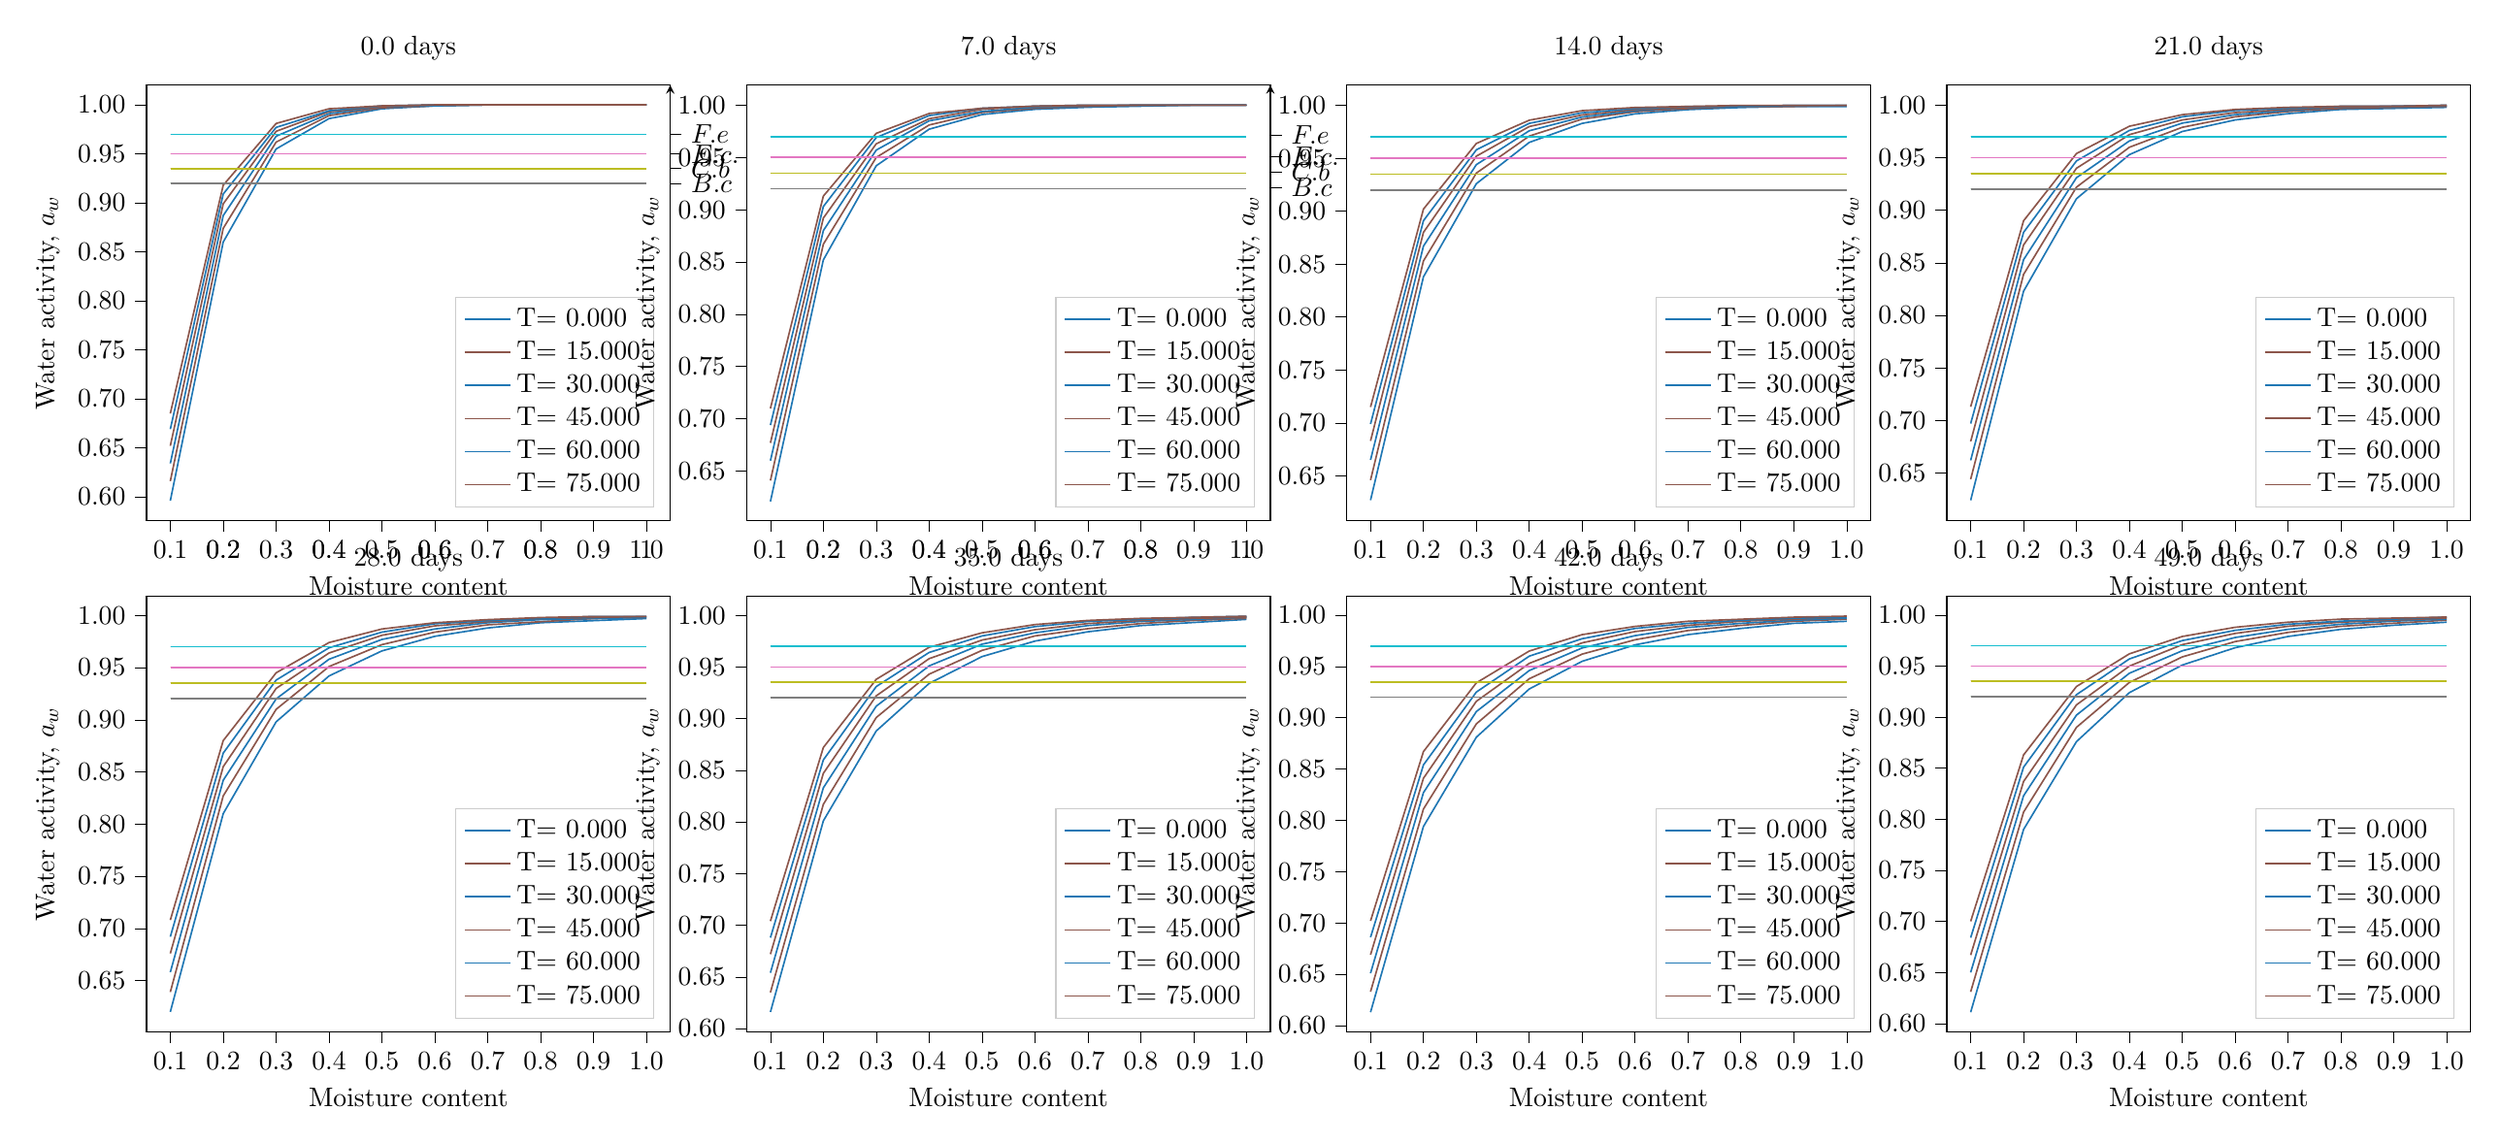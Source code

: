 % This file was created with tikzplotlib v0.9.12.
\begin{tikzpicture}

\definecolor{color0}{rgb}{0.122,0.467,0.706}
\definecolor{color1}{rgb}{1,0.498,0.055}
\definecolor{color2}{rgb}{0.173,0.627,0.173}
\definecolor{color3}{rgb}{0.839,0.153,0.157}
\definecolor{color4}{rgb}{0.58,0.404,0.741}
\definecolor{color5}{rgb}{0.549,0.337,0.294}
\definecolor{color6}{rgb}{0.89,0.467,0.761}
\definecolor{color7}{rgb}{0.737,0.741,0.133}
\definecolor{color8}{rgb}{0.09,0.745,0.812}

\begin{groupplot}[group style={group size=4 by 2}]
\nextgroupplot[
legend cell align={left},
legend style={
  fill opacity=0.8,
  draw opacity=1,
  text opacity=1,
  at={(0.97,0.03)},
  anchor=south east,
  draw=white!80!black
},
tick align=outside,
tick pos=left,
title={0.0 days},
x grid style={white!69.02!black},
xlabel={Moisture content},
xmin=0.055, xmax=1.045,
xtick style={color=black},
xtick={0.1,0.2,0.3,0.4,0.5,0.6,0.7,0.8,0.9,1},
xticklabels={
  \(\displaystyle {0.1}\),
  \(\displaystyle {0.2}\),
  \(\displaystyle {0.3}\),
  \(\displaystyle {0.4}\),
  \(\displaystyle {0.5}\),
  \(\displaystyle {0.6}\),
  \(\displaystyle {0.7}\),
  \(\displaystyle {0.8}\),
  \(\displaystyle {0.9}\),
  \(\displaystyle {1.0}\)
},
y grid style={white!69.02!black},
ylabel={Water activity, \(\displaystyle a_w\)},
ymin=0.576, ymax=1.02,
ytick style={color=black},
ytick={0.55,0.6,0.65,0.7,0.75,0.8,0.85,0.9,0.95,1,1.05},
yticklabels={
  \(\displaystyle {0.55}\),
  \(\displaystyle {0.60}\),
  \(\displaystyle {0.65}\),
  \(\displaystyle {0.70}\),
  \(\displaystyle {0.75}\),
  \(\displaystyle {0.80}\),
  \(\displaystyle {0.85}\),
  \(\displaystyle {0.90}\),
  \(\displaystyle {0.95}\),
  \(\displaystyle {1.00}\),
  \(\displaystyle {1.05}\)
}
]
\addplot [semithick, color0]
table {%
0.1 0.596
0.2 0.86
0.3 0.955
0.4 0.986
0.5 0.996
0.6 0.999
0.7 1.0
0.8 1.0
0.9 1.0
1 1.0
};
\addlegendentry{T= 0.000}
\addplot [semithick, color1, forget plot]
table {%
0.1 0.95
0.2 0.95
0.3 0.95
0.4 0.95
0.5 0.95
0.6 0.95
0.7 0.95
0.8 0.95
0.9 0.95
1 0.95
};
\addplot [semithick, color2, forget plot]
table {%
0.1 0.92
0.2 0.92
0.3 0.92
0.4 0.92
0.5 0.92
0.6 0.92
0.7 0.92
0.8 0.92
0.9 0.92
1 0.92
};
\addplot [semithick, color3, forget plot]
table {%
0.1 0.935
0.2 0.935
0.3 0.935
0.4 0.935
0.5 0.935
0.6 0.935
0.7 0.935
0.8 0.935
0.9 0.935
1 0.935
};
\addplot [semithick, color4, forget plot]
table {%
0.1 0.97
0.2 0.97
0.3 0.97
0.4 0.97
0.5 0.97
0.6 0.97
0.7 0.97
0.8 0.97
0.9 0.97
1 0.97
};
\addplot [semithick, color5]
table {%
0.1 0.616
0.2 0.874
0.3 0.962
0.4 0.989
0.5 0.997
0.6 0.999
0.7 1.0
0.8 1.0
0.9 1.0
1 1.0
};
\addlegendentry{T= 15.000}
\addplot [semithick, color6, forget plot]
table {%
0.1 0.95
0.2 0.95
0.3 0.95
0.4 0.95
0.5 0.95
0.6 0.95
0.7 0.95
0.8 0.95
0.9 0.95
1 0.95
};
\addplot [semithick, white!49.804!black, forget plot]
table {%
0.1 0.92
0.2 0.92
0.3 0.92
0.4 0.92
0.5 0.92
0.6 0.92
0.7 0.92
0.8 0.92
0.9 0.92
1 0.92
};
\addplot [semithick, color7, forget plot]
table {%
0.1 0.935
0.2 0.935
0.3 0.935
0.4 0.935
0.5 0.935
0.6 0.935
0.7 0.935
0.8 0.935
0.9 0.935
1 0.935
};
\addplot [semithick, color8, forget plot]
table {%
0.1 0.97
0.2 0.97
0.3 0.97
0.4 0.97
0.5 0.97
0.6 0.97
0.7 0.97
0.8 0.97
0.9 0.97
1 0.97
};
\addplot [semithick, color0]
table {%
0.1 0.634
0.2 0.887
0.3 0.968
0.4 0.991
0.5 0.998
0.6 0.999
0.7 1.0
0.8 1.0
0.9 1.0
1 1.0
};
\addlegendentry{T= 30.000}
\addplot [semithick, color1, forget plot]
table {%
0.1 0.95
0.2 0.95
0.3 0.95
0.4 0.95
0.5 0.95
0.6 0.95
0.7 0.95
0.8 0.95
0.9 0.95
1 0.95
};
\addplot [semithick, color2, forget plot]
table {%
0.1 0.92
0.2 0.92
0.3 0.92
0.4 0.92
0.5 0.92
0.6 0.92
0.7 0.92
0.8 0.92
0.9 0.92
1 0.92
};
\addplot [semithick, color3, forget plot]
table {%
0.1 0.935
0.2 0.935
0.3 0.935
0.4 0.935
0.5 0.935
0.6 0.935
0.7 0.935
0.8 0.935
0.9 0.935
1 0.935
};
\addplot [semithick, color4, forget plot]
table {%
0.1 0.97
0.2 0.97
0.3 0.97
0.4 0.97
0.5 0.97
0.6 0.97
0.7 0.97
0.8 0.97
0.9 0.97
1 0.97
};
\addplot [semithick, color5]
table {%
0.1 0.652
0.2 0.899
0.3 0.973
0.4 0.993
0.5 0.998
0.6 1.0
0.7 1.0
0.8 1.0
0.9 1.0
1 1.0
};
\addlegendentry{T= 45.000}
\addplot [semithick, color6, forget plot]
table {%
0.1 0.95
0.2 0.95
0.3 0.95
0.4 0.95
0.5 0.95
0.6 0.95
0.7 0.95
0.8 0.95
0.9 0.95
1 0.95
};
\addplot [semithick, white!49.804!black, forget plot]
table {%
0.1 0.92
0.2 0.92
0.3 0.92
0.4 0.92
0.5 0.92
0.6 0.92
0.7 0.92
0.8 0.92
0.9 0.92
1 0.92
};
\addplot [semithick, color7, forget plot]
table {%
0.1 0.935
0.2 0.935
0.3 0.935
0.4 0.935
0.5 0.935
0.6 0.935
0.7 0.935
0.8 0.935
0.9 0.935
1 0.935
};
\addplot [semithick, color8, forget plot]
table {%
0.1 0.97
0.2 0.97
0.3 0.97
0.4 0.97
0.5 0.97
0.6 0.97
0.7 0.97
0.8 0.97
0.9 0.97
1 0.97
};
\addplot [semithick, color0]
table {%
0.1 0.669
0.2 0.909
0.3 0.977
0.4 0.994
0.5 0.999
0.6 1.0
0.7 1.0
0.8 1.0
0.9 1.0
1 1.0
};
\addlegendentry{T= 60.000}
\addplot [semithick, color1, forget plot]
table {%
0.1 0.95
0.2 0.95
0.3 0.95
0.4 0.95
0.5 0.95
0.6 0.95
0.7 0.95
0.8 0.95
0.9 0.95
1 0.95
};
\addplot [semithick, color2, forget plot]
table {%
0.1 0.92
0.2 0.92
0.3 0.92
0.4 0.92
0.5 0.92
0.6 0.92
0.7 0.92
0.8 0.92
0.9 0.92
1 0.92
};
\addplot [semithick, color3, forget plot]
table {%
0.1 0.935
0.2 0.935
0.3 0.935
0.4 0.935
0.5 0.935
0.6 0.935
0.7 0.935
0.8 0.935
0.9 0.935
1 0.935
};
\addplot [semithick, color4, forget plot]
table {%
0.1 0.97
0.2 0.97
0.3 0.97
0.4 0.97
0.5 0.97
0.6 0.97
0.7 0.97
0.8 0.97
0.9 0.97
1 0.97
};
\addplot [semithick, color5]
table {%
0.1 0.685
0.2 0.918
0.3 0.981
0.4 0.996
0.5 0.999
0.6 1.0
0.7 1.0
0.8 1.0
0.9 1.0
1 1.0
};
\addlegendentry{T= 75.000}
\addplot [semithick, color6, forget plot]
table {%
0.1 0.95
0.2 0.95
0.3 0.95
0.4 0.95
0.5 0.95
0.6 0.95
0.7 0.95
0.8 0.95
0.9 0.95
1 0.95
};
\addplot [semithick, white!49.804!black, forget plot]
table {%
0.1 0.92
0.2 0.92
0.3 0.92
0.4 0.92
0.5 0.92
0.6 0.92
0.7 0.92
0.8 0.92
0.9 0.92
1 0.92
};
\addplot [semithick, color7, forget plot]
table {%
0.1 0.935
0.2 0.935
0.3 0.935
0.4 0.935
0.5 0.935
0.6 0.935
0.7 0.935
0.8 0.935
0.9 0.935
1 0.935
};
\addplot [semithick, color8, forget plot]
table {%
0.1 0.97
0.2 0.97
0.3 0.97
0.4 0.97
0.5 0.97
0.6 0.97
0.7 0.97
0.8 0.97
0.9 0.97
1 0.97
};

\nextgroupplot[
legend cell align={left},
legend style={
  fill opacity=0.8,
  draw opacity=1,
  text opacity=1,
  at={(0.97,0.03)},
  anchor=south east,
  draw=white!80!black
},
tick align=outside,
tick pos=left,
title={7.0 days},
x grid style={white!69.02!black},
xlabel={Moisture content},
xmin=0.055, xmax=1.045,
xtick style={color=black},
xtick={0.1,0.2,0.3,0.4,0.5,0.6,0.7,0.8,0.9,1},
xticklabels={
  \(\displaystyle {0.1}\),
  \(\displaystyle {0.2}\),
  \(\displaystyle {0.3}\),
  \(\displaystyle {0.4}\),
  \(\displaystyle {0.5}\),
  \(\displaystyle {0.6}\),
  \(\displaystyle {0.7}\),
  \(\displaystyle {0.8}\),
  \(\displaystyle {0.9}\),
  \(\displaystyle {1.0}\)
},
y grid style={white!69.02!black},
ylabel={Water activity, \(\displaystyle a_w\)},
ymin=0.603, ymax=1.019,
ytick style={color=black},
ytick={0.6,0.65,0.7,0.75,0.8,0.85,0.9,0.95,1,1.05},
yticklabels={
  \(\displaystyle {0.60}\),
  \(\displaystyle {0.65}\),
  \(\displaystyle {0.70}\),
  \(\displaystyle {0.75}\),
  \(\displaystyle {0.80}\),
  \(\displaystyle {0.85}\),
  \(\displaystyle {0.90}\),
  \(\displaystyle {0.95}\),
  \(\displaystyle {1.00}\),
  \(\displaystyle {1.05}\)
}
]
\addplot [semithick, color0]
table {%
0.1 0.621
0.2 0.852
0.3 0.942
0.4 0.977
0.5 0.991
0.6 0.996
0.7 0.998
0.8 0.999
0.9 1.0
1 1.0
};
\addlegendentry{T= 0.000}
\addplot [semithick, color1, forget plot]
table {%
0.1 0.95
0.2 0.95
0.3 0.95
0.4 0.95
0.5 0.95
0.6 0.95
0.7 0.95
0.8 0.95
0.9 0.95
1 0.95
};
\addplot [semithick, color2, forget plot]
table {%
0.1 0.92
0.2 0.92
0.3 0.92
0.4 0.92
0.5 0.92
0.6 0.92
0.7 0.92
0.8 0.92
0.9 0.92
1 0.92
};
\addplot [semithick, color3, forget plot]
table {%
0.1 0.935
0.2 0.935
0.3 0.935
0.4 0.935
0.5 0.935
0.6 0.935
0.7 0.935
0.8 0.935
0.9 0.935
1 0.935
};
\addplot [semithick, color4, forget plot]
table {%
0.1 0.97
0.2 0.97
0.3 0.97
0.4 0.97
0.5 0.97
0.6 0.97
0.7 0.97
0.8 0.97
0.9 0.97
1 0.97
};
\addplot [semithick, color5]
table {%
0.1 0.641
0.2 0.867
0.3 0.95
0.4 0.981
0.5 0.993
0.6 0.997
0.7 0.999
0.8 1.0
0.9 1.0
1 1.0
};
\addlegendentry{T= 15.000}
\addplot [semithick, color6, forget plot]
table {%
0.1 0.95
0.2 0.95
0.3 0.95
0.4 0.95
0.5 0.95
0.6 0.95
0.7 0.95
0.8 0.95
0.9 0.95
1 0.95
};
\addplot [semithick, white!49.804!black, forget plot]
table {%
0.1 0.92
0.2 0.92
0.3 0.92
0.4 0.92
0.5 0.92
0.6 0.92
0.7 0.92
0.8 0.92
0.9 0.92
1 0.92
};
\addplot [semithick, color7, forget plot]
table {%
0.1 0.935
0.2 0.935
0.3 0.935
0.4 0.935
0.5 0.935
0.6 0.935
0.7 0.935
0.8 0.935
0.9 0.935
1 0.935
};
\addplot [semithick, color8, forget plot]
table {%
0.1 0.97
0.2 0.97
0.3 0.97
0.4 0.97
0.5 0.97
0.6 0.97
0.7 0.97
0.8 0.97
0.9 0.97
1 0.97
};
\addplot [semithick, color0]
table {%
0.1 0.66
0.2 0.88
0.3 0.957
0.4 0.985
0.5 0.994
0.6 0.998
0.7 0.999
0.8 1.0
0.9 1.0
1 1.0
};
\addlegendentry{T= 30.000}
\addplot [semithick, color1, forget plot]
table {%
0.1 0.95
0.2 0.95
0.3 0.95
0.4 0.95
0.5 0.95
0.6 0.95
0.7 0.95
0.8 0.95
0.9 0.95
1 0.95
};
\addplot [semithick, color2, forget plot]
table {%
0.1 0.92
0.2 0.92
0.3 0.92
0.4 0.92
0.5 0.92
0.6 0.92
0.7 0.92
0.8 0.92
0.9 0.92
1 0.92
};
\addplot [semithick, color3, forget plot]
table {%
0.1 0.935
0.2 0.935
0.3 0.935
0.4 0.935
0.5 0.935
0.6 0.935
0.7 0.935
0.8 0.935
0.9 0.935
1 0.935
};
\addplot [semithick, color4, forget plot]
table {%
0.1 0.97
0.2 0.97
0.3 0.97
0.4 0.97
0.5 0.97
0.6 0.97
0.7 0.97
0.8 0.97
0.9 0.97
1 0.97
};
\addplot [semithick, color5]
table {%
0.1 0.677
0.2 0.892
0.3 0.963
0.4 0.987
0.5 0.996
0.6 0.999
0.7 0.999
0.8 1.0
0.9 1.0
1 1.0
};
\addlegendentry{T= 45.000}
\addplot [semithick, color6, forget plot]
table {%
0.1 0.95
0.2 0.95
0.3 0.95
0.4 0.95
0.5 0.95
0.6 0.95
0.7 0.95
0.8 0.95
0.9 0.95
1 0.95
};
\addplot [semithick, white!49.804!black, forget plot]
table {%
0.1 0.92
0.2 0.92
0.3 0.92
0.4 0.92
0.5 0.92
0.6 0.92
0.7 0.92
0.8 0.92
0.9 0.92
1 0.92
};
\addplot [semithick, color7, forget plot]
table {%
0.1 0.935
0.2 0.935
0.3 0.935
0.4 0.935
0.5 0.935
0.6 0.935
0.7 0.935
0.8 0.935
0.9 0.935
1 0.935
};
\addplot [semithick, color8, forget plot]
table {%
0.1 0.97
0.2 0.97
0.3 0.97
0.4 0.97
0.5 0.97
0.6 0.97
0.7 0.97
0.8 0.97
0.9 0.97
1 0.97
};
\addplot [semithick, color0]
table {%
0.1 0.694
0.2 0.903
0.3 0.969
0.4 0.99
0.5 0.997
0.6 0.999
0.7 1.0
0.8 1.0
0.9 1.0
1 1.0
};
\addlegendentry{T= 60.000}
\addplot [semithick, color1, forget plot]
table {%
0.1 0.95
0.2 0.95
0.3 0.95
0.4 0.95
0.5 0.95
0.6 0.95
0.7 0.95
0.8 0.95
0.9 0.95
1 0.95
};
\addplot [semithick, color2, forget plot]
table {%
0.1 0.92
0.2 0.92
0.3 0.92
0.4 0.92
0.5 0.92
0.6 0.92
0.7 0.92
0.8 0.92
0.9 0.92
1 0.92
};
\addplot [semithick, color3, forget plot]
table {%
0.1 0.935
0.2 0.935
0.3 0.935
0.4 0.935
0.5 0.935
0.6 0.935
0.7 0.935
0.8 0.935
0.9 0.935
1 0.935
};
\addplot [semithick, color4, forget plot]
table {%
0.1 0.97
0.2 0.97
0.3 0.97
0.4 0.97
0.5 0.97
0.6 0.97
0.7 0.97
0.8 0.97
0.9 0.97
1 0.97
};
\addplot [semithick, color5]
table {%
0.1 0.71
0.2 0.913
0.3 0.973
0.4 0.992
0.5 0.997
0.6 0.999
0.7 1.0
0.8 1.0
0.9 1.0
1 1.0
};
\addlegendentry{T= 75.000}
\addplot [semithick, color6, forget plot]
table {%
0.1 0.95
0.2 0.95
0.3 0.95
0.4 0.95
0.5 0.95
0.6 0.95
0.7 0.95
0.8 0.95
0.9 0.95
1 0.95
};
\addplot [semithick, white!49.804!black, forget plot]
table {%
0.1 0.92
0.2 0.92
0.3 0.92
0.4 0.92
0.5 0.92
0.6 0.92
0.7 0.92
0.8 0.92
0.9 0.92
1 0.92
};
\addplot [semithick, color7, forget plot]
table {%
0.1 0.935
0.2 0.935
0.3 0.935
0.4 0.935
0.5 0.935
0.6 0.935
0.7 0.935
0.8 0.935
0.9 0.935
1 0.935
};
\addplot [semithick, color8, forget plot]
table {%
0.1 0.97
0.2 0.97
0.3 0.97
0.4 0.97
0.5 0.97
0.6 0.97
0.7 0.97
0.8 0.97
0.9 0.97
1 0.97
};

\nextgroupplot[
legend cell align={left},
legend style={
  fill opacity=0.8,
  draw opacity=1,
  text opacity=1,
  at={(0.97,0.03)},
  anchor=south east,
  draw=white!80!black
},
tick align=outside,
tick pos=left,
title={14.0 days},
x grid style={white!69.02!black},
xlabel={Moisture content},
xmin=0.055, xmax=1.045,
xtick style={color=black},
xtick={0.1,0.2,0.3,0.4,0.5,0.6,0.7,0.8,0.9,1},
xticklabels={
  \(\displaystyle {0.1}\),
  \(\displaystyle {0.2}\),
  \(\displaystyle {0.3}\),
  \(\displaystyle {0.4}\),
  \(\displaystyle {0.5}\),
  \(\displaystyle {0.6}\),
  \(\displaystyle {0.7}\),
  \(\displaystyle {0.8}\),
  \(\displaystyle {0.9}\),
  \(\displaystyle {1.0}\)
},
y grid style={white!69.02!black},
ylabel={Water activity, \(\displaystyle a_w\)},
ymin=0.608, ymax=1.019,
ytick style={color=black},
ytick={0.6,0.65,0.7,0.75,0.8,0.85,0.9,0.95,1,1.05},
yticklabels={
  \(\displaystyle {0.60}\),
  \(\displaystyle {0.65}\),
  \(\displaystyle {0.70}\),
  \(\displaystyle {0.75}\),
  \(\displaystyle {0.80}\),
  \(\displaystyle {0.85}\),
  \(\displaystyle {0.90}\),
  \(\displaystyle {0.95}\),
  \(\displaystyle {1.00}\),
  \(\displaystyle {1.05}\)
}
]
\addplot [semithick, color0]
table {%
0.1 0.627
0.2 0.838
0.3 0.926
0.4 0.965
0.5 0.983
0.6 0.992
0.7 0.996
0.8 0.998
0.9 0.999
1 0.999
};
\addlegendentry{T= 0.000}
\addplot [semithick, color1, forget plot]
table {%
0.1 0.95
0.2 0.95
0.3 0.95
0.4 0.95
0.5 0.95
0.6 0.95
0.7 0.95
0.8 0.95
0.9 0.95
1 0.95
};
\addplot [semithick, color2, forget plot]
table {%
0.1 0.92
0.2 0.92
0.3 0.92
0.4 0.92
0.5 0.92
0.6 0.92
0.7 0.92
0.8 0.92
0.9 0.92
1 0.92
};
\addplot [semithick, color3, forget plot]
table {%
0.1 0.935
0.2 0.935
0.3 0.935
0.4 0.935
0.5 0.935
0.6 0.935
0.7 0.935
0.8 0.935
0.9 0.935
1 0.935
};
\addplot [semithick, color4, forget plot]
table {%
0.1 0.97
0.2 0.97
0.3 0.97
0.4 0.97
0.5 0.97
0.6 0.97
0.7 0.97
0.8 0.97
0.9 0.97
1 0.97
};
\addplot [semithick, color5]
table {%
0.1 0.646
0.2 0.853
0.3 0.936
0.4 0.971
0.5 0.987
0.6 0.994
0.7 0.997
0.8 0.999
0.9 0.999
1 1.0
};
\addlegendentry{T= 15.000}
\addplot [semithick, color6, forget plot]
table {%
0.1 0.95
0.2 0.95
0.3 0.95
0.4 0.95
0.5 0.95
0.6 0.95
0.7 0.95
0.8 0.95
0.9 0.95
1 0.95
};
\addplot [semithick, white!49.804!black, forget plot]
table {%
0.1 0.92
0.2 0.92
0.3 0.92
0.4 0.92
0.5 0.92
0.6 0.92
0.7 0.92
0.8 0.92
0.9 0.92
1 0.92
};
\addplot [semithick, color7, forget plot]
table {%
0.1 0.935
0.2 0.935
0.3 0.935
0.4 0.935
0.5 0.935
0.6 0.935
0.7 0.935
0.8 0.935
0.9 0.935
1 0.935
};
\addplot [semithick, color8, forget plot]
table {%
0.1 0.97
0.2 0.97
0.3 0.97
0.4 0.97
0.5 0.97
0.6 0.97
0.7 0.97
0.8 0.97
0.9 0.97
1 0.97
};
\addplot [semithick, color0]
table {%
0.1 0.665
0.2 0.867
0.3 0.944
0.4 0.976
0.5 0.989
0.6 0.995
0.7 0.998
0.8 0.999
0.9 1.0
1 1.0
};
\addlegendentry{T= 30.000}
\addplot [semithick, color1, forget plot]
table {%
0.1 0.95
0.2 0.95
0.3 0.95
0.4 0.95
0.5 0.95
0.6 0.95
0.7 0.95
0.8 0.95
0.9 0.95
1 0.95
};
\addplot [semithick, color2, forget plot]
table {%
0.1 0.92
0.2 0.92
0.3 0.92
0.4 0.92
0.5 0.92
0.6 0.92
0.7 0.92
0.8 0.92
0.9 0.92
1 0.92
};
\addplot [semithick, color3, forget plot]
table {%
0.1 0.935
0.2 0.935
0.3 0.935
0.4 0.935
0.5 0.935
0.6 0.935
0.7 0.935
0.8 0.935
0.9 0.935
1 0.935
};
\addplot [semithick, color4, forget plot]
table {%
0.1 0.97
0.2 0.97
0.3 0.97
0.4 0.97
0.5 0.97
0.6 0.97
0.7 0.97
0.8 0.97
0.9 0.97
1 0.97
};
\addplot [semithick, color5]
table {%
0.1 0.683
0.2 0.88
0.3 0.952
0.4 0.98
0.5 0.991
0.6 0.996
0.7 0.998
0.8 0.999
0.9 1.0
1 1.0
};
\addlegendentry{T= 45.000}
\addplot [semithick, color6, forget plot]
table {%
0.1 0.95
0.2 0.95
0.3 0.95
0.4 0.95
0.5 0.95
0.6 0.95
0.7 0.95
0.8 0.95
0.9 0.95
1 0.95
};
\addplot [semithick, white!49.804!black, forget plot]
table {%
0.1 0.92
0.2 0.92
0.3 0.92
0.4 0.92
0.5 0.92
0.6 0.92
0.7 0.92
0.8 0.92
0.9 0.92
1 0.92
};
\addplot [semithick, color7, forget plot]
table {%
0.1 0.935
0.2 0.935
0.3 0.935
0.4 0.935
0.5 0.935
0.6 0.935
0.7 0.935
0.8 0.935
0.9 0.935
1 0.935
};
\addplot [semithick, color8, forget plot]
table {%
0.1 0.97
0.2 0.97
0.3 0.97
0.4 0.97
0.5 0.97
0.6 0.97
0.7 0.97
0.8 0.97
0.9 0.97
1 0.97
};
\addplot [semithick, color0]
table {%
0.1 0.699
0.2 0.891
0.3 0.958
0.4 0.983
0.5 0.993
0.6 0.997
0.7 0.999
0.8 0.999
0.9 1.0
1 1.0
};
\addlegendentry{T= 60.000}
\addplot [semithick, color1, forget plot]
table {%
0.1 0.95
0.2 0.95
0.3 0.95
0.4 0.95
0.5 0.95
0.6 0.95
0.7 0.95
0.8 0.95
0.9 0.95
1 0.95
};
\addplot [semithick, color2, forget plot]
table {%
0.1 0.92
0.2 0.92
0.3 0.92
0.4 0.92
0.5 0.92
0.6 0.92
0.7 0.92
0.8 0.92
0.9 0.92
1 0.92
};
\addplot [semithick, color3, forget plot]
table {%
0.1 0.935
0.2 0.935
0.3 0.935
0.4 0.935
0.5 0.935
0.6 0.935
0.7 0.935
0.8 0.935
0.9 0.935
1 0.935
};
\addplot [semithick, color4, forget plot]
table {%
0.1 0.97
0.2 0.97
0.3 0.97
0.4 0.97
0.5 0.97
0.6 0.97
0.7 0.97
0.8 0.97
0.9 0.97
1 0.97
};
\addplot [semithick, color5]
table {%
0.1 0.715
0.2 0.902
0.3 0.964
0.4 0.986
0.5 0.995
0.6 0.998
0.7 0.999
0.8 1.0
0.9 1.0
1 1.0
};
\addlegendentry{T= 75.000}
\addplot [semithick, color6, forget plot]
table {%
0.1 0.95
0.2 0.95
0.3 0.95
0.4 0.95
0.5 0.95
0.6 0.95
0.7 0.95
0.8 0.95
0.9 0.95
1 0.95
};
\addplot [semithick, white!49.804!black, forget plot]
table {%
0.1 0.92
0.2 0.92
0.3 0.92
0.4 0.92
0.5 0.92
0.6 0.92
0.7 0.92
0.8 0.92
0.9 0.92
1 0.92
};
\addplot [semithick, color7, forget plot]
table {%
0.1 0.935
0.2 0.935
0.3 0.935
0.4 0.935
0.5 0.935
0.6 0.935
0.7 0.935
0.8 0.935
0.9 0.935
1 0.935
};
\addplot [semithick, color8, forget plot]
table {%
0.1 0.97
0.2 0.97
0.3 0.97
0.4 0.97
0.5 0.97
0.6 0.97
0.7 0.97
0.8 0.97
0.9 0.97
1 0.97
};

\nextgroupplot[
legend cell align={left},
legend style={
  fill opacity=0.8,
  draw opacity=1,
  text opacity=1,
  at={(0.97,0.03)},
  anchor=south east,
  draw=white!80!black
},
tick align=outside,
tick pos=left,
title={21.0 days},
x grid style={white!69.02!black},
xlabel={Moisture content},
xmin=0.055, xmax=1.045,
xtick style={color=black},
xtick={0.1,0.2,0.3,0.4,0.5,0.6,0.7,0.8,0.9,1},
xticklabels={
  \(\displaystyle {0.1}\),
  \(\displaystyle {0.2}\),
  \(\displaystyle {0.3}\),
  \(\displaystyle {0.4}\),
  \(\displaystyle {0.5}\),
  \(\displaystyle {0.6}\),
  \(\displaystyle {0.7}\),
  \(\displaystyle {0.8}\),
  \(\displaystyle {0.9}\),
  \(\displaystyle {1.0}\)
},
y grid style={white!69.02!black},
ylabel={Water activity, \(\displaystyle a_w\)},
ymin=0.605, ymax=1.019,
ytick style={color=black},
ytick={0.6,0.65,0.7,0.75,0.8,0.85,0.9,0.95,1,1.05},
yticklabels={
  \(\displaystyle {0.60}\),
  \(\displaystyle {0.65}\),
  \(\displaystyle {0.70}\),
  \(\displaystyle {0.75}\),
  \(\displaystyle {0.80}\),
  \(\displaystyle {0.85}\),
  \(\displaystyle {0.90}\),
  \(\displaystyle {0.95}\),
  \(\displaystyle {1.00}\),
  \(\displaystyle {1.05}\)
}
]
\addplot [semithick, color0]
table {%
0.1 0.624
0.2 0.823
0.3 0.911
0.4 0.953
0.5 0.975
0.6 0.986
0.7 0.992
0.8 0.996
0.9 0.997
1 0.998
};
\addlegendentry{T= 0.000}
\addplot [semithick, color1, forget plot]
table {%
0.1 0.95
0.2 0.95
0.3 0.95
0.4 0.95
0.5 0.95
0.6 0.95
0.7 0.95
0.8 0.95
0.9 0.95
1 0.95
};
\addplot [semithick, color2, forget plot]
table {%
0.1 0.92
0.2 0.92
0.3 0.92
0.4 0.92
0.5 0.92
0.6 0.92
0.7 0.92
0.8 0.92
0.9 0.92
1 0.92
};
\addplot [semithick, color3, forget plot]
table {%
0.1 0.935
0.2 0.935
0.3 0.935
0.4 0.935
0.5 0.935
0.6 0.935
0.7 0.935
0.8 0.935
0.9 0.935
1 0.935
};
\addplot [semithick, color4, forget plot]
table {%
0.1 0.97
0.2 0.97
0.3 0.97
0.4 0.97
0.5 0.97
0.6 0.97
0.7 0.97
0.8 0.97
0.9 0.97
1 0.97
};
\addplot [semithick, color5]
table {%
0.1 0.644
0.2 0.839
0.3 0.922
0.4 0.96
0.5 0.979
0.6 0.989
0.7 0.994
0.8 0.997
0.9 0.998
1 0.999
};
\addlegendentry{T= 15.000}
\addplot [semithick, color6, forget plot]
table {%
0.1 0.95
0.2 0.95
0.3 0.95
0.4 0.95
0.5 0.95
0.6 0.95
0.7 0.95
0.8 0.95
0.9 0.95
1 0.95
};
\addplot [semithick, white!49.804!black, forget plot]
table {%
0.1 0.92
0.2 0.92
0.3 0.92
0.4 0.92
0.5 0.92
0.6 0.92
0.7 0.92
0.8 0.92
0.9 0.92
1 0.92
};
\addplot [semithick, color7, forget plot]
table {%
0.1 0.935
0.2 0.935
0.3 0.935
0.4 0.935
0.5 0.935
0.6 0.935
0.7 0.935
0.8 0.935
0.9 0.935
1 0.935
};
\addplot [semithick, color8, forget plot]
table {%
0.1 0.97
0.2 0.97
0.3 0.97
0.4 0.97
0.5 0.97
0.6 0.97
0.7 0.97
0.8 0.97
0.9 0.97
1 0.97
};
\addplot [semithick, color0]
table {%
0.1 0.662
0.2 0.853
0.3 0.931
0.4 0.966
0.5 0.983
0.6 0.991
0.7 0.995
0.8 0.998
0.9 0.999
1 0.999
};
\addlegendentry{T= 30.000}
\addplot [semithick, color1, forget plot]
table {%
0.1 0.95
0.2 0.95
0.3 0.95
0.4 0.95
0.5 0.95
0.6 0.95
0.7 0.95
0.8 0.95
0.9 0.95
1 0.95
};
\addplot [semithick, color2, forget plot]
table {%
0.1 0.92
0.2 0.92
0.3 0.92
0.4 0.92
0.5 0.92
0.6 0.92
0.7 0.92
0.8 0.92
0.9 0.92
1 0.92
};
\addplot [semithick, color3, forget plot]
table {%
0.1 0.935
0.2 0.935
0.3 0.935
0.4 0.935
0.5 0.935
0.6 0.935
0.7 0.935
0.8 0.935
0.9 0.935
1 0.935
};
\addplot [semithick, color4, forget plot]
table {%
0.1 0.97
0.2 0.97
0.3 0.97
0.4 0.97
0.5 0.97
0.6 0.97
0.7 0.97
0.8 0.97
0.9 0.97
1 0.97
};
\addplot [semithick, color5]
table {%
0.1 0.68
0.2 0.867
0.3 0.94
0.4 0.972
0.5 0.986
0.6 0.993
0.7 0.996
0.8 0.998
0.9 0.999
1 0.999
};
\addlegendentry{T= 45.000}
\addplot [semithick, color6, forget plot]
table {%
0.1 0.95
0.2 0.95
0.3 0.95
0.4 0.95
0.5 0.95
0.6 0.95
0.7 0.95
0.8 0.95
0.9 0.95
1 0.95
};
\addplot [semithick, white!49.804!black, forget plot]
table {%
0.1 0.92
0.2 0.92
0.3 0.92
0.4 0.92
0.5 0.92
0.6 0.92
0.7 0.92
0.8 0.92
0.9 0.92
1 0.92
};
\addplot [semithick, color7, forget plot]
table {%
0.1 0.935
0.2 0.935
0.3 0.935
0.4 0.935
0.5 0.935
0.6 0.935
0.7 0.935
0.8 0.935
0.9 0.935
1 0.935
};
\addplot [semithick, color8, forget plot]
table {%
0.1 0.97
0.2 0.97
0.3 0.97
0.4 0.97
0.5 0.97
0.6 0.97
0.7 0.97
0.8 0.97
0.9 0.97
1 0.97
};
\addplot [semithick, color0]
table {%
0.1 0.697
0.2 0.879
0.3 0.947
0.4 0.976
0.5 0.989
0.6 0.995
0.7 0.997
0.8 0.999
0.9 0.999
1 1.0
};
\addlegendentry{T= 60.000}
\addplot [semithick, color1, forget plot]
table {%
0.1 0.95
0.2 0.95
0.3 0.95
0.4 0.95
0.5 0.95
0.6 0.95
0.7 0.95
0.8 0.95
0.9 0.95
1 0.95
};
\addplot [semithick, color2, forget plot]
table {%
0.1 0.92
0.2 0.92
0.3 0.92
0.4 0.92
0.5 0.92
0.6 0.92
0.7 0.92
0.8 0.92
0.9 0.92
1 0.92
};
\addplot [semithick, color3, forget plot]
table {%
0.1 0.935
0.2 0.935
0.3 0.935
0.4 0.935
0.5 0.935
0.6 0.935
0.7 0.935
0.8 0.935
0.9 0.935
1 0.935
};
\addplot [semithick, color4, forget plot]
table {%
0.1 0.97
0.2 0.97
0.3 0.97
0.4 0.97
0.5 0.97
0.6 0.97
0.7 0.97
0.8 0.97
0.9 0.97
1 0.97
};
\addplot [semithick, color5]
table {%
0.1 0.713
0.2 0.89
0.3 0.954
0.4 0.98
0.5 0.991
0.6 0.996
0.7 0.998
0.8 0.999
0.9 0.999
1 1.0
};
\addlegendentry{T= 75.000}
\addplot [semithick, color6, forget plot]
table {%
0.1 0.95
0.2 0.95
0.3 0.95
0.4 0.95
0.5 0.95
0.6 0.95
0.7 0.95
0.8 0.95
0.9 0.95
1 0.95
};
\addplot [semithick, white!49.804!black, forget plot]
table {%
0.1 0.92
0.2 0.92
0.3 0.92
0.4 0.92
0.5 0.92
0.6 0.92
0.7 0.92
0.8 0.92
0.9 0.92
1 0.92
};
\addplot [semithick, color7, forget plot]
table {%
0.1 0.935
0.2 0.935
0.3 0.935
0.4 0.935
0.5 0.935
0.6 0.935
0.7 0.935
0.8 0.935
0.9 0.935
1 0.935
};
\addplot [semithick, color8, forget plot]
table {%
0.1 0.97
0.2 0.97
0.3 0.97
0.4 0.97
0.5 0.97
0.6 0.97
0.7 0.97
0.8 0.97
0.9 0.97
1 0.97
};

\nextgroupplot[
legend cell align={left},
legend style={
  fill opacity=0.8,
  draw opacity=1,
  text opacity=1,
  at={(0.97,0.03)},
  anchor=south east,
  draw=white!80!black
},
tick align=outside,
tick pos=left,
title={28.0 days},
x grid style={white!69.02!black},
xlabel={Moisture content},
xmin=0.055, xmax=1.045,
xtick style={color=black},
xtick={0.1,0.2,0.3,0.4,0.5,0.6,0.7,0.8,0.9,1},
xticklabels={
  \(\displaystyle {0.1}\),
  \(\displaystyle {0.2}\),
  \(\displaystyle {0.3}\),
  \(\displaystyle {0.4}\),
  \(\displaystyle {0.5}\),
  \(\displaystyle {0.6}\),
  \(\displaystyle {0.7}\),
  \(\displaystyle {0.8}\),
  \(\displaystyle {0.9}\),
  \(\displaystyle {1.0}\)
},
y grid style={white!69.02!black},
ylabel={Water activity, \(\displaystyle a_w\)},
ymin=0.601, ymax=1.018,
ytick style={color=black},
ytick={0.6,0.65,0.7,0.75,0.8,0.85,0.9,0.95,1,1.05},
yticklabels={
  \(\displaystyle {0.60}\),
  \(\displaystyle {0.65}\),
  \(\displaystyle {0.70}\),
  \(\displaystyle {0.75}\),
  \(\displaystyle {0.80}\),
  \(\displaystyle {0.85}\),
  \(\displaystyle {0.90}\),
  \(\displaystyle {0.95}\),
  \(\displaystyle {1.00}\),
  \(\displaystyle {1.05}\)
}
]
\addplot [semithick, color0]
table {%
0.1 0.62
0.2 0.81
0.3 0.898
0.4 0.942
0.5 0.966
0.6 0.98
0.7 0.988
0.8 0.993
0.9 0.995
1 0.997
};
\addlegendentry{T= 0.000}
\addplot [semithick, color1, forget plot]
table {%
0.1 0.95
0.2 0.95
0.3 0.95
0.4 0.95
0.5 0.95
0.6 0.95
0.7 0.95
0.8 0.95
0.9 0.95
1 0.95
};
\addplot [semithick, color2, forget plot]
table {%
0.1 0.92
0.2 0.92
0.3 0.92
0.4 0.92
0.5 0.92
0.6 0.92
0.7 0.92
0.8 0.92
0.9 0.92
1 0.92
};
\addplot [semithick, color3, forget plot]
table {%
0.1 0.935
0.2 0.935
0.3 0.935
0.4 0.935
0.5 0.935
0.6 0.935
0.7 0.935
0.8 0.935
0.9 0.935
1 0.935
};
\addplot [semithick, color4, forget plot]
table {%
0.1 0.97
0.2 0.97
0.3 0.97
0.4 0.97
0.5 0.97
0.6 0.97
0.7 0.97
0.8 0.97
0.9 0.97
1 0.97
};
\addplot [semithick, color5]
table {%
0.1 0.639
0.2 0.827
0.3 0.91
0.4 0.951
0.5 0.972
0.6 0.984
0.7 0.991
0.8 0.994
0.9 0.997
1 0.998
};
\addlegendentry{T= 15.000}
\addplot [semithick, color6, forget plot]
table {%
0.1 0.95
0.2 0.95
0.3 0.95
0.4 0.95
0.5 0.95
0.6 0.95
0.7 0.95
0.8 0.95
0.9 0.95
1 0.95
};
\addplot [semithick, white!49.804!black, forget plot]
table {%
0.1 0.92
0.2 0.92
0.3 0.92
0.4 0.92
0.5 0.92
0.6 0.92
0.7 0.92
0.8 0.92
0.9 0.92
1 0.92
};
\addplot [semithick, color7, forget plot]
table {%
0.1 0.935
0.2 0.935
0.3 0.935
0.4 0.935
0.5 0.935
0.6 0.935
0.7 0.935
0.8 0.935
0.9 0.935
1 0.935
};
\addplot [semithick, color8, forget plot]
table {%
0.1 0.97
0.2 0.97
0.3 0.97
0.4 0.97
0.5 0.97
0.6 0.97
0.7 0.97
0.8 0.97
0.9 0.97
1 0.97
};
\addplot [semithick, color0]
table {%
0.1 0.658
0.2 0.842
0.3 0.92
0.4 0.958
0.5 0.977
0.6 0.987
0.7 0.993
0.8 0.996
0.9 0.997
1 0.998
};
\addlegendentry{T= 30.000}
\addplot [semithick, color1, forget plot]
table {%
0.1 0.95
0.2 0.95
0.3 0.95
0.4 0.95
0.5 0.95
0.6 0.95
0.7 0.95
0.8 0.95
0.9 0.95
1 0.95
};
\addplot [semithick, color2, forget plot]
table {%
0.1 0.92
0.2 0.92
0.3 0.92
0.4 0.92
0.5 0.92
0.6 0.92
0.7 0.92
0.8 0.92
0.9 0.92
1 0.92
};
\addplot [semithick, color3, forget plot]
table {%
0.1 0.935
0.2 0.935
0.3 0.935
0.4 0.935
0.5 0.935
0.6 0.935
0.7 0.935
0.8 0.935
0.9 0.935
1 0.935
};
\addplot [semithick, color4, forget plot]
table {%
0.1 0.97
0.2 0.97
0.3 0.97
0.4 0.97
0.5 0.97
0.6 0.97
0.7 0.97
0.8 0.97
0.9 0.97
1 0.97
};
\addplot [semithick, color5]
table {%
0.1 0.676
0.2 0.855
0.3 0.93
0.4 0.964
0.5 0.981
0.6 0.99
0.7 0.994
0.8 0.997
0.9 0.998
1 0.999
};
\addlegendentry{T= 45.000}
\addplot [semithick, color6, forget plot]
table {%
0.1 0.95
0.2 0.95
0.3 0.95
0.4 0.95
0.5 0.95
0.6 0.95
0.7 0.95
0.8 0.95
0.9 0.95
1 0.95
};
\addplot [semithick, white!49.804!black, forget plot]
table {%
0.1 0.92
0.2 0.92
0.3 0.92
0.4 0.92
0.5 0.92
0.6 0.92
0.7 0.92
0.8 0.92
0.9 0.92
1 0.92
};
\addplot [semithick, color7, forget plot]
table {%
0.1 0.935
0.2 0.935
0.3 0.935
0.4 0.935
0.5 0.935
0.6 0.935
0.7 0.935
0.8 0.935
0.9 0.935
1 0.935
};
\addplot [semithick, color8, forget plot]
table {%
0.1 0.97
0.2 0.97
0.3 0.97
0.4 0.97
0.5 0.97
0.6 0.97
0.7 0.97
0.8 0.97
0.9 0.97
1 0.97
};
\addplot [semithick, color0]
table {%
0.1 0.692
0.2 0.868
0.3 0.938
0.4 0.969
0.5 0.984
0.6 0.992
0.7 0.995
0.8 0.997
0.9 0.999
1 0.999
};
\addlegendentry{T= 60.000}
\addplot [semithick, color1, forget plot]
table {%
0.1 0.95
0.2 0.95
0.3 0.95
0.4 0.95
0.5 0.95
0.6 0.95
0.7 0.95
0.8 0.95
0.9 0.95
1 0.95
};
\addplot [semithick, color2, forget plot]
table {%
0.1 0.92
0.2 0.92
0.3 0.92
0.4 0.92
0.5 0.92
0.6 0.92
0.7 0.92
0.8 0.92
0.9 0.92
1 0.92
};
\addplot [semithick, color3, forget plot]
table {%
0.1 0.935
0.2 0.935
0.3 0.935
0.4 0.935
0.5 0.935
0.6 0.935
0.7 0.935
0.8 0.935
0.9 0.935
1 0.935
};
\addplot [semithick, color4, forget plot]
table {%
0.1 0.97
0.2 0.97
0.3 0.97
0.4 0.97
0.5 0.97
0.6 0.97
0.7 0.97
0.8 0.97
0.9 0.97
1 0.97
};
\addplot [semithick, color5]
table {%
0.1 0.708
0.2 0.88
0.3 0.945
0.4 0.974
0.5 0.987
0.6 0.993
0.7 0.996
0.8 0.998
0.9 0.999
1 0.999
};
\addlegendentry{T= 75.000}
\addplot [semithick, color6, forget plot]
table {%
0.1 0.95
0.2 0.95
0.3 0.95
0.4 0.95
0.5 0.95
0.6 0.95
0.7 0.95
0.8 0.95
0.9 0.95
1 0.95
};
\addplot [semithick, white!49.804!black, forget plot]
table {%
0.1 0.92
0.2 0.92
0.3 0.92
0.4 0.92
0.5 0.92
0.6 0.92
0.7 0.92
0.8 0.92
0.9 0.92
1 0.92
};
\addplot [semithick, color7, forget plot]
table {%
0.1 0.935
0.2 0.935
0.3 0.935
0.4 0.935
0.5 0.935
0.6 0.935
0.7 0.935
0.8 0.935
0.9 0.935
1 0.935
};
\addplot [semithick, color8, forget plot]
table {%
0.1 0.97
0.2 0.97
0.3 0.97
0.4 0.97
0.5 0.97
0.6 0.97
0.7 0.97
0.8 0.97
0.9 0.97
1 0.97
};

\nextgroupplot[
legend cell align={left},
legend style={
  fill opacity=0.8,
  draw opacity=1,
  text opacity=1,
  at={(0.97,0.03)},
  anchor=south east,
  draw=white!80!black
},
tick align=outside,
tick pos=left,
title={35.0 days},
x grid style={white!69.02!black},
xlabel={Moisture content},
xmin=0.055, xmax=1.045,
xtick style={color=black},
xtick={0.1,0.2,0.3,0.4,0.5,0.6,0.7,0.8,0.9,1},
xticklabels={
  \(\displaystyle {0.1}\),
  \(\displaystyle {0.2}\),
  \(\displaystyle {0.3}\),
  \(\displaystyle {0.4}\),
  \(\displaystyle {0.5}\),
  \(\displaystyle {0.6}\),
  \(\displaystyle {0.7}\),
  \(\displaystyle {0.8}\),
  \(\displaystyle {0.9}\),
  \(\displaystyle {1.0}\)
},
y grid style={white!69.02!black},
ylabel={Water activity, \(\displaystyle a_w\)},
ymin=0.597, ymax=1.018,
ytick style={color=black},
ytick={0.55,0.6,0.65,0.7,0.75,0.8,0.85,0.9,0.95,1,1.05},
yticklabels={
  \(\displaystyle {0.55}\),
  \(\displaystyle {0.60}\),
  \(\displaystyle {0.65}\),
  \(\displaystyle {0.70}\),
  \(\displaystyle {0.75}\),
  \(\displaystyle {0.80}\),
  \(\displaystyle {0.85}\),
  \(\displaystyle {0.90}\),
  \(\displaystyle {0.95}\),
  \(\displaystyle {1.00}\),
  \(\displaystyle {1.05}\)
}
]
\addplot [semithick, color0]
table {%
0.1 0.616
0.2 0.801
0.3 0.888
0.4 0.934
0.5 0.96
0.6 0.975
0.7 0.984
0.8 0.99
0.9 0.993
1 0.996
};
\addlegendentry{T= 0.000}
\addplot [semithick, color1, forget plot]
table {%
0.1 0.95
0.2 0.95
0.3 0.95
0.4 0.95
0.5 0.95
0.6 0.95
0.7 0.95
0.8 0.95
0.9 0.95
1 0.95
};
\addplot [semithick, color2, forget plot]
table {%
0.1 0.92
0.2 0.92
0.3 0.92
0.4 0.92
0.5 0.92
0.6 0.92
0.7 0.92
0.8 0.92
0.9 0.92
1 0.92
};
\addplot [semithick, color3, forget plot]
table {%
0.1 0.935
0.2 0.935
0.3 0.935
0.4 0.935
0.5 0.935
0.6 0.935
0.7 0.935
0.8 0.935
0.9 0.935
1 0.935
};
\addplot [semithick, color4, forget plot]
table {%
0.1 0.97
0.2 0.97
0.3 0.97
0.4 0.97
0.5 0.97
0.6 0.97
0.7 0.97
0.8 0.97
0.9 0.97
1 0.97
};
\addplot [semithick, color5]
table {%
0.1 0.635
0.2 0.817
0.3 0.901
0.4 0.943
0.5 0.966
0.6 0.98
0.7 0.987
0.8 0.992
0.9 0.995
1 0.997
};
\addlegendentry{T= 15.000}
\addplot [semithick, color6, forget plot]
table {%
0.1 0.95
0.2 0.95
0.3 0.95
0.4 0.95
0.5 0.95
0.6 0.95
0.7 0.95
0.8 0.95
0.9 0.95
1 0.95
};
\addplot [semithick, white!49.804!black, forget plot]
table {%
0.1 0.92
0.2 0.92
0.3 0.92
0.4 0.92
0.5 0.92
0.6 0.92
0.7 0.92
0.8 0.92
0.9 0.92
1 0.92
};
\addplot [semithick, color7, forget plot]
table {%
0.1 0.935
0.2 0.935
0.3 0.935
0.4 0.935
0.5 0.935
0.6 0.935
0.7 0.935
0.8 0.935
0.9 0.935
1 0.935
};
\addplot [semithick, color8, forget plot]
table {%
0.1 0.97
0.2 0.97
0.3 0.97
0.4 0.97
0.5 0.97
0.6 0.97
0.7 0.97
0.8 0.97
0.9 0.97
1 0.97
};
\addplot [semithick, color0]
table {%
0.1 0.654
0.2 0.833
0.3 0.912
0.4 0.951
0.5 0.972
0.6 0.983
0.7 0.99
0.8 0.994
0.9 0.996
1 0.998
};
\addlegendentry{T= 30.000}
\addplot [semithick, color1, forget plot]
table {%
0.1 0.95
0.2 0.95
0.3 0.95
0.4 0.95
0.5 0.95
0.6 0.95
0.7 0.95
0.8 0.95
0.9 0.95
1 0.95
};
\addplot [semithick, color2, forget plot]
table {%
0.1 0.92
0.2 0.92
0.3 0.92
0.4 0.92
0.5 0.92
0.6 0.92
0.7 0.92
0.8 0.92
0.9 0.92
1 0.92
};
\addplot [semithick, color3, forget plot]
table {%
0.1 0.935
0.2 0.935
0.3 0.935
0.4 0.935
0.5 0.935
0.6 0.935
0.7 0.935
0.8 0.935
0.9 0.935
1 0.935
};
\addplot [semithick, color4, forget plot]
table {%
0.1 0.97
0.2 0.97
0.3 0.97
0.4 0.97
0.5 0.97
0.6 0.97
0.7 0.97
0.8 0.97
0.9 0.97
1 0.97
};
\addplot [semithick, color5]
table {%
0.1 0.672
0.2 0.847
0.3 0.922
0.4 0.958
0.5 0.976
0.6 0.986
0.7 0.992
0.8 0.995
0.9 0.997
1 0.998
};
\addlegendentry{T= 45.000}
\addplot [semithick, color6, forget plot]
table {%
0.1 0.95
0.2 0.95
0.3 0.95
0.4 0.95
0.5 0.95
0.6 0.95
0.7 0.95
0.8 0.95
0.9 0.95
1 0.95
};
\addplot [semithick, white!49.804!black, forget plot]
table {%
0.1 0.92
0.2 0.92
0.3 0.92
0.4 0.92
0.5 0.92
0.6 0.92
0.7 0.92
0.8 0.92
0.9 0.92
1 0.92
};
\addplot [semithick, color7, forget plot]
table {%
0.1 0.935
0.2 0.935
0.3 0.935
0.4 0.935
0.5 0.935
0.6 0.935
0.7 0.935
0.8 0.935
0.9 0.935
1 0.935
};
\addplot [semithick, color8, forget plot]
table {%
0.1 0.97
0.2 0.97
0.3 0.97
0.4 0.97
0.5 0.97
0.6 0.97
0.7 0.97
0.8 0.97
0.9 0.97
1 0.97
};
\addplot [semithick, color0]
table {%
0.1 0.688
0.2 0.86
0.3 0.931
0.4 0.964
0.5 0.98
0.6 0.989
0.7 0.994
0.8 0.996
0.9 0.998
1 0.999
};
\addlegendentry{T= 60.000}
\addplot [semithick, color1, forget plot]
table {%
0.1 0.95
0.2 0.95
0.3 0.95
0.4 0.95
0.5 0.95
0.6 0.95
0.7 0.95
0.8 0.95
0.9 0.95
1 0.95
};
\addplot [semithick, color2, forget plot]
table {%
0.1 0.92
0.2 0.92
0.3 0.92
0.4 0.92
0.5 0.92
0.6 0.92
0.7 0.92
0.8 0.92
0.9 0.92
1 0.92
};
\addplot [semithick, color3, forget plot]
table {%
0.1 0.935
0.2 0.935
0.3 0.935
0.4 0.935
0.5 0.935
0.6 0.935
0.7 0.935
0.8 0.935
0.9 0.935
1 0.935
};
\addplot [semithick, color4, forget plot]
table {%
0.1 0.97
0.2 0.97
0.3 0.97
0.4 0.97
0.5 0.97
0.6 0.97
0.7 0.97
0.8 0.97
0.9 0.97
1 0.97
};
\addplot [semithick, color5]
table {%
0.1 0.704
0.2 0.872
0.3 0.938
0.4 0.969
0.5 0.983
0.6 0.991
0.7 0.995
0.8 0.997
0.9 0.998
1 0.999
};
\addlegendentry{T= 75.000}
\addplot [semithick, color6, forget plot]
table {%
0.1 0.95
0.2 0.95
0.3 0.95
0.4 0.95
0.5 0.95
0.6 0.95
0.7 0.95
0.8 0.95
0.9 0.95
1 0.95
};
\addplot [semithick, white!49.804!black, forget plot]
table {%
0.1 0.92
0.2 0.92
0.3 0.92
0.4 0.92
0.5 0.92
0.6 0.92
0.7 0.92
0.8 0.92
0.9 0.92
1 0.92
};
\addplot [semithick, color7, forget plot]
table {%
0.1 0.935
0.2 0.935
0.3 0.935
0.4 0.935
0.5 0.935
0.6 0.935
0.7 0.935
0.8 0.935
0.9 0.935
1 0.935
};
\addplot [semithick, color8, forget plot]
table {%
0.1 0.97
0.2 0.97
0.3 0.97
0.4 0.97
0.5 0.97
0.6 0.97
0.7 0.97
0.8 0.97
0.9 0.97
1 0.97
};

\nextgroupplot[
legend cell align={left},
legend style={
  fill opacity=0.8,
  draw opacity=1,
  text opacity=1,
  at={(0.97,0.03)},
  anchor=south east,
  draw=white!80!black
},
tick align=outside,
tick pos=left,
title={42.0 days},
x grid style={white!69.02!black},
xlabel={Moisture content},
xmin=0.055, xmax=1.045,
xtick style={color=black},
xtick={0.1,0.2,0.3,0.4,0.5,0.6,0.7,0.8,0.9,1},
xticklabels={
  \(\displaystyle {0.1}\),
  \(\displaystyle {0.2}\),
  \(\displaystyle {0.3}\),
  \(\displaystyle {0.4}\),
  \(\displaystyle {0.5}\),
  \(\displaystyle {0.6}\),
  \(\displaystyle {0.7}\),
  \(\displaystyle {0.8}\),
  \(\displaystyle {0.9}\),
  \(\displaystyle {1.0}\)
},
y grid style={white!69.02!black},
ylabel={Water activity, \(\displaystyle a_w\)},
ymin=0.594, ymax=1.018,
ytick style={color=black},
ytick={0.55,0.6,0.65,0.7,0.75,0.8,0.85,0.9,0.95,1,1.05},
yticklabels={
  \(\displaystyle {0.55}\),
  \(\displaystyle {0.60}\),
  \(\displaystyle {0.65}\),
  \(\displaystyle {0.70}\),
  \(\displaystyle {0.75}\),
  \(\displaystyle {0.80}\),
  \(\displaystyle {0.85}\),
  \(\displaystyle {0.90}\),
  \(\displaystyle {0.95}\),
  \(\displaystyle {1.00}\),
  \(\displaystyle {1.05}\)
}
]
\addplot [semithick, color0]
table {%
0.1 0.613
0.2 0.794
0.3 0.881
0.4 0.928
0.5 0.955
0.6 0.971
0.7 0.981
0.8 0.987
0.9 0.992
1 0.994
};
\addlegendentry{T= 0.000}
\addplot [semithick, color1, forget plot]
table {%
0.1 0.95
0.2 0.95
0.3 0.95
0.4 0.95
0.5 0.95
0.6 0.95
0.7 0.95
0.8 0.95
0.9 0.95
1 0.95
};
\addplot [semithick, color2, forget plot]
table {%
0.1 0.92
0.2 0.92
0.3 0.92
0.4 0.92
0.5 0.92
0.6 0.92
0.7 0.92
0.8 0.92
0.9 0.92
1 0.92
};
\addplot [semithick, color3, forget plot]
table {%
0.1 0.935
0.2 0.935
0.3 0.935
0.4 0.935
0.5 0.935
0.6 0.935
0.7 0.935
0.8 0.935
0.9 0.935
1 0.935
};
\addplot [semithick, color4, forget plot]
table {%
0.1 0.97
0.2 0.97
0.3 0.97
0.4 0.97
0.5 0.97
0.6 0.97
0.7 0.97
0.8 0.97
0.9 0.97
1 0.97
};
\addplot [semithick, color5]
table {%
0.1 0.633
0.2 0.811
0.3 0.894
0.4 0.938
0.5 0.962
0.6 0.976
0.7 0.985
0.8 0.99
0.9 0.994
1 0.996
};
\addlegendentry{T= 15.000}
\addplot [semithick, color6, forget plot]
table {%
0.1 0.95
0.2 0.95
0.3 0.95
0.4 0.95
0.5 0.95
0.6 0.95
0.7 0.95
0.8 0.95
0.9 0.95
1 0.95
};
\addplot [semithick, white!49.804!black, forget plot]
table {%
0.1 0.92
0.2 0.92
0.3 0.92
0.4 0.92
0.5 0.92
0.6 0.92
0.7 0.92
0.8 0.92
0.9 0.92
1 0.92
};
\addplot [semithick, color7, forget plot]
table {%
0.1 0.935
0.2 0.935
0.3 0.935
0.4 0.935
0.5 0.935
0.6 0.935
0.7 0.935
0.8 0.935
0.9 0.935
1 0.935
};
\addplot [semithick, color8, forget plot]
table {%
0.1 0.97
0.2 0.97
0.3 0.97
0.4 0.97
0.5 0.97
0.6 0.97
0.7 0.97
0.8 0.97
0.9 0.97
1 0.97
};
\addplot [semithick, color0]
table {%
0.1 0.651
0.2 0.827
0.3 0.906
0.4 0.946
0.5 0.968
0.6 0.98
0.7 0.988
0.8 0.992
0.9 0.995
1 0.997
};
\addlegendentry{T= 30.000}
\addplot [semithick, color1, forget plot]
table {%
0.1 0.95
0.2 0.95
0.3 0.95
0.4 0.95
0.5 0.95
0.6 0.95
0.7 0.95
0.8 0.95
0.9 0.95
1 0.95
};
\addplot [semithick, color2, forget plot]
table {%
0.1 0.92
0.2 0.92
0.3 0.92
0.4 0.92
0.5 0.92
0.6 0.92
0.7 0.92
0.8 0.92
0.9 0.92
1 0.92
};
\addplot [semithick, color3, forget plot]
table {%
0.1 0.935
0.2 0.935
0.3 0.935
0.4 0.935
0.5 0.935
0.6 0.935
0.7 0.935
0.8 0.935
0.9 0.935
1 0.935
};
\addplot [semithick, color4, forget plot]
table {%
0.1 0.97
0.2 0.97
0.3 0.97
0.4 0.97
0.5 0.97
0.6 0.97
0.7 0.97
0.8 0.97
0.9 0.97
1 0.97
};
\addplot [semithick, color5]
table {%
0.1 0.669
0.2 0.841
0.3 0.916
0.4 0.953
0.5 0.973
0.6 0.984
0.7 0.99
0.8 0.994
0.9 0.996
1 0.998
};
\addlegendentry{T= 45.000}
\addplot [semithick, color6, forget plot]
table {%
0.1 0.95
0.2 0.95
0.3 0.95
0.4 0.95
0.5 0.95
0.6 0.95
0.7 0.95
0.8 0.95
0.9 0.95
1 0.95
};
\addplot [semithick, white!49.804!black, forget plot]
table {%
0.1 0.92
0.2 0.92
0.3 0.92
0.4 0.92
0.5 0.92
0.6 0.92
0.7 0.92
0.8 0.92
0.9 0.92
1 0.92
};
\addplot [semithick, color7, forget plot]
table {%
0.1 0.935
0.2 0.935
0.3 0.935
0.4 0.935
0.5 0.935
0.6 0.935
0.7 0.935
0.8 0.935
0.9 0.935
1 0.935
};
\addplot [semithick, color8, forget plot]
table {%
0.1 0.97
0.2 0.97
0.3 0.97
0.4 0.97
0.5 0.97
0.6 0.97
0.7 0.97
0.8 0.97
0.9 0.97
1 0.97
};
\addplot [semithick, color0]
table {%
0.1 0.686
0.2 0.854
0.3 0.925
0.4 0.96
0.5 0.977
0.6 0.987
0.7 0.992
0.8 0.995
0.9 0.997
1 0.998
};
\addlegendentry{T= 60.000}
\addplot [semithick, color1, forget plot]
table {%
0.1 0.95
0.2 0.95
0.3 0.95
0.4 0.95
0.5 0.95
0.6 0.95
0.7 0.95
0.8 0.95
0.9 0.95
1 0.95
};
\addplot [semithick, color2, forget plot]
table {%
0.1 0.92
0.2 0.92
0.3 0.92
0.4 0.92
0.5 0.92
0.6 0.92
0.7 0.92
0.8 0.92
0.9 0.92
1 0.92
};
\addplot [semithick, color3, forget plot]
table {%
0.1 0.935
0.2 0.935
0.3 0.935
0.4 0.935
0.5 0.935
0.6 0.935
0.7 0.935
0.8 0.935
0.9 0.935
1 0.935
};
\addplot [semithick, color4, forget plot]
table {%
0.1 0.97
0.2 0.97
0.3 0.97
0.4 0.97
0.5 0.97
0.6 0.97
0.7 0.97
0.8 0.97
0.9 0.97
1 0.97
};
\addplot [semithick, color5]
table {%
0.1 0.702
0.2 0.867
0.3 0.934
0.4 0.965
0.5 0.981
0.6 0.989
0.7 0.994
0.8 0.996
0.9 0.998
1 0.999
};
\addlegendentry{T= 75.000}
\addplot [semithick, color6, forget plot]
table {%
0.1 0.95
0.2 0.95
0.3 0.95
0.4 0.95
0.5 0.95
0.6 0.95
0.7 0.95
0.8 0.95
0.9 0.95
1 0.95
};
\addplot [semithick, white!49.804!black, forget plot]
table {%
0.1 0.92
0.2 0.92
0.3 0.92
0.4 0.92
0.5 0.92
0.6 0.92
0.7 0.92
0.8 0.92
0.9 0.92
1 0.92
};
\addplot [semithick, color7, forget plot]
table {%
0.1 0.935
0.2 0.935
0.3 0.935
0.4 0.935
0.5 0.935
0.6 0.935
0.7 0.935
0.8 0.935
0.9 0.935
1 0.935
};
\addplot [semithick, color8, forget plot]
table {%
0.1 0.97
0.2 0.97
0.3 0.97
0.4 0.97
0.5 0.97
0.6 0.97
0.7 0.97
0.8 0.97
0.9 0.97
1 0.97
};

\nextgroupplot[
legend cell align={left},
legend style={
  fill opacity=0.8,
  draw opacity=1,
  text opacity=1,
  at={(0.97,0.03)},
  anchor=south east,
  draw=white!80!black
},
tick align=outside,
tick pos=left,
title={49.0 days},
x grid style={white!69.02!black},
xlabel={Moisture content},
xmin=0.055, xmax=1.045,
xtick style={color=black},
xtick={0.1,0.2,0.3,0.4,0.5,0.6,0.7,0.8,0.9,1},
xticklabels={
  \(\displaystyle {0.1}\),
  \(\displaystyle {0.2}\),
  \(\displaystyle {0.3}\),
  \(\displaystyle {0.4}\),
  \(\displaystyle {0.5}\),
  \(\displaystyle {0.6}\),
  \(\displaystyle {0.7}\),
  \(\displaystyle {0.8}\),
  \(\displaystyle {0.9}\),
  \(\displaystyle {1.0}\)
},
y grid style={white!69.02!black},
ylabel={Water activity, \(\displaystyle a_w\)},
ymin=0.592, ymax=1.018,
ytick style={color=black},
ytick={0.55,0.6,0.65,0.7,0.75,0.8,0.85,0.9,0.95,1,1.05},
yticklabels={
  \(\displaystyle {0.55}\),
  \(\displaystyle {0.60}\),
  \(\displaystyle {0.65}\),
  \(\displaystyle {0.70}\),
  \(\displaystyle {0.75}\),
  \(\displaystyle {0.80}\),
  \(\displaystyle {0.85}\),
  \(\displaystyle {0.90}\),
  \(\displaystyle {0.95}\),
  \(\displaystyle {1.00}\),
  \(\displaystyle {1.05}\)
}
]
\addplot [semithick, color0]
table {%
0.1 0.611
0.2 0.79
0.3 0.876
0.4 0.924
0.5 0.951
0.6 0.968
0.7 0.979
0.8 0.986
0.9 0.99
1 0.993
};
\addlegendentry{T= 0.000}
\addplot [semithick, color1, forget plot]
table {%
0.1 0.95
0.2 0.95
0.3 0.95
0.4 0.95
0.5 0.95
0.6 0.95
0.7 0.95
0.8 0.95
0.9 0.95
1 0.95
};
\addplot [semithick, color2, forget plot]
table {%
0.1 0.92
0.2 0.92
0.3 0.92
0.4 0.92
0.5 0.92
0.6 0.92
0.7 0.92
0.8 0.92
0.9 0.92
1 0.92
};
\addplot [semithick, color3, forget plot]
table {%
0.1 0.935
0.2 0.935
0.3 0.935
0.4 0.935
0.5 0.935
0.6 0.935
0.7 0.935
0.8 0.935
0.9 0.935
1 0.935
};
\addplot [semithick, color4, forget plot]
table {%
0.1 0.97
0.2 0.97
0.3 0.97
0.4 0.97
0.5 0.97
0.6 0.97
0.7 0.97
0.8 0.97
0.9 0.97
1 0.97
};
\addplot [semithick, color5]
table {%
0.1 0.631
0.2 0.807
0.3 0.89
0.4 0.934
0.5 0.959
0.6 0.974
0.7 0.983
0.8 0.989
0.9 0.992
1 0.995
};
\addlegendentry{T= 15.000}
\addplot [semithick, color6, forget plot]
table {%
0.1 0.95
0.2 0.95
0.3 0.95
0.4 0.95
0.5 0.95
0.6 0.95
0.7 0.95
0.8 0.95
0.9 0.95
1 0.95
};
\addplot [semithick, white!49.804!black, forget plot]
table {%
0.1 0.92
0.2 0.92
0.3 0.92
0.4 0.92
0.5 0.92
0.6 0.92
0.7 0.92
0.8 0.92
0.9 0.92
1 0.92
};
\addplot [semithick, color7, forget plot]
table {%
0.1 0.935
0.2 0.935
0.3 0.935
0.4 0.935
0.5 0.935
0.6 0.935
0.7 0.935
0.8 0.935
0.9 0.935
1 0.935
};
\addplot [semithick, color8, forget plot]
table {%
0.1 0.97
0.2 0.97
0.3 0.97
0.4 0.97
0.5 0.97
0.6 0.97
0.7 0.97
0.8 0.97
0.9 0.97
1 0.97
};
\addplot [semithick, color0]
table {%
0.1 0.65
0.2 0.823
0.3 0.902
0.4 0.943
0.5 0.965
0.6 0.978
0.7 0.986
0.8 0.991
0.9 0.994
1 0.996
};
\addlegendentry{T= 30.000}
\addplot [semithick, color1, forget plot]
table {%
0.1 0.95
0.2 0.95
0.3 0.95
0.4 0.95
0.5 0.95
0.6 0.95
0.7 0.95
0.8 0.95
0.9 0.95
1 0.95
};
\addplot [semithick, color2, forget plot]
table {%
0.1 0.92
0.2 0.92
0.3 0.92
0.4 0.92
0.5 0.92
0.6 0.92
0.7 0.92
0.8 0.92
0.9 0.92
1 0.92
};
\addplot [semithick, color3, forget plot]
table {%
0.1 0.935
0.2 0.935
0.3 0.935
0.4 0.935
0.5 0.935
0.6 0.935
0.7 0.935
0.8 0.935
0.9 0.935
1 0.935
};
\addplot [semithick, color4, forget plot]
table {%
0.1 0.97
0.2 0.97
0.3 0.97
0.4 0.97
0.5 0.97
0.6 0.97
0.7 0.97
0.8 0.97
0.9 0.97
1 0.97
};
\addplot [semithick, color5]
table {%
0.1 0.667
0.2 0.837
0.3 0.912
0.4 0.95
0.5 0.971
0.6 0.982
0.7 0.989
0.8 0.993
0.9 0.995
1 0.997
};
\addlegendentry{T= 45.000}
\addplot [semithick, color6, forget plot]
table {%
0.1 0.95
0.2 0.95
0.3 0.95
0.4 0.95
0.5 0.95
0.6 0.95
0.7 0.95
0.8 0.95
0.9 0.95
1 0.95
};
\addplot [semithick, white!49.804!black, forget plot]
table {%
0.1 0.92
0.2 0.92
0.3 0.92
0.4 0.92
0.5 0.92
0.6 0.92
0.7 0.92
0.8 0.92
0.9 0.92
1 0.92
};
\addplot [semithick, color7, forget plot]
table {%
0.1 0.935
0.2 0.935
0.3 0.935
0.4 0.935
0.5 0.935
0.6 0.935
0.7 0.935
0.8 0.935
0.9 0.935
1 0.935
};
\addplot [semithick, color8, forget plot]
table {%
0.1 0.97
0.2 0.97
0.3 0.97
0.4 0.97
0.5 0.97
0.6 0.97
0.7 0.97
0.8 0.97
0.9 0.97
1 0.97
};
\addplot [semithick, color0]
table {%
0.1 0.684
0.2 0.851
0.3 0.922
0.4 0.957
0.5 0.975
0.6 0.985
0.7 0.991
0.8 0.994
0.9 0.996
1 0.998
};
\addlegendentry{T= 60.000}
\addplot [semithick, color1, forget plot]
table {%
0.1 0.95
0.2 0.95
0.3 0.95
0.4 0.95
0.5 0.95
0.6 0.95
0.7 0.95
0.8 0.95
0.9 0.95
1 0.95
};
\addplot [semithick, color2, forget plot]
table {%
0.1 0.92
0.2 0.92
0.3 0.92
0.4 0.92
0.5 0.92
0.6 0.92
0.7 0.92
0.8 0.92
0.9 0.92
1 0.92
};
\addplot [semithick, color3, forget plot]
table {%
0.1 0.935
0.2 0.935
0.3 0.935
0.4 0.935
0.5 0.935
0.6 0.935
0.7 0.935
0.8 0.935
0.9 0.935
1 0.935
};
\addplot [semithick, color4, forget plot]
table {%
0.1 0.97
0.2 0.97
0.3 0.97
0.4 0.97
0.5 0.97
0.6 0.97
0.7 0.97
0.8 0.97
0.9 0.97
1 0.97
};
\addplot [semithick, color5]
table {%
0.1 0.7
0.2 0.863
0.3 0.93
0.4 0.962
0.5 0.979
0.6 0.988
0.7 0.993
0.8 0.996
0.9 0.997
1 0.998
};
\addlegendentry{T= 75.000}
\addplot [semithick, color6, forget plot]
table {%
0.1 0.95
0.2 0.95
0.3 0.95
0.4 0.95
0.5 0.95
0.6 0.95
0.7 0.95
0.8 0.95
0.9 0.95
1 0.95
};
\addplot [semithick, white!49.804!black, forget plot]
table {%
0.1 0.92
0.2 0.92
0.3 0.92
0.4 0.92
0.5 0.92
0.6 0.92
0.7 0.92
0.8 0.92
0.9 0.92
1 0.92
};
\addplot [semithick, color7, forget plot]
table {%
0.1 0.935
0.2 0.935
0.3 0.935
0.4 0.935
0.5 0.935
0.6 0.935
0.7 0.935
0.8 0.935
0.9 0.935
1 0.935
};
\addplot [semithick, color8, forget plot]
table {%
0.1 0.97
0.2 0.97
0.3 0.97
0.4 0.97
0.5 0.97
0.6 0.97
0.7 0.97
0.8 0.97
0.9 0.97
1 0.97
};
\end{groupplot}

\begin{groupplot}[group style={group size=4 by 2}]
\nextgroupplot[
axis y line=right,
tick align=outside,
x grid style={white!69.02!black},
xmin=0.055, xmax=1.045,
xtick pos=left,
xtick style={color=black},
y grid style={white!69.02!black},
ymin=0.576, ymax=1.02,
ytick pos=right,
ytick style={color=black},
ytick={0.92,0.935,0.95,0.97},
yticklabel style={anchor=west},
yticklabels={
  \(\displaystyle B.c\),
  \(\displaystyle C.b\),
  \(\displaystyle E.c.\),
  \(\displaystyle F.e\)
}
]

\nextgroupplot[
axis y line=right,
tick align=outside,
x grid style={white!69.02!black},
xmin=0.055, xmax=1.045,
xtick pos=left,
xtick style={color=black},
y grid style={white!69.02!black},
ymin=0.601, ymax=1.018,
ytick pos=right,
ytick style={color=black},
ytick={0.92,0.935,0.95,0.97},
yticklabel style={anchor=west},
yticklabels={
  \(\displaystyle B.c\),
  \(\displaystyle C.b\),
  \(\displaystyle E.c.\),
  \(\displaystyle F.e\)
}
]
\end{groupplot}

\end{tikzpicture}
